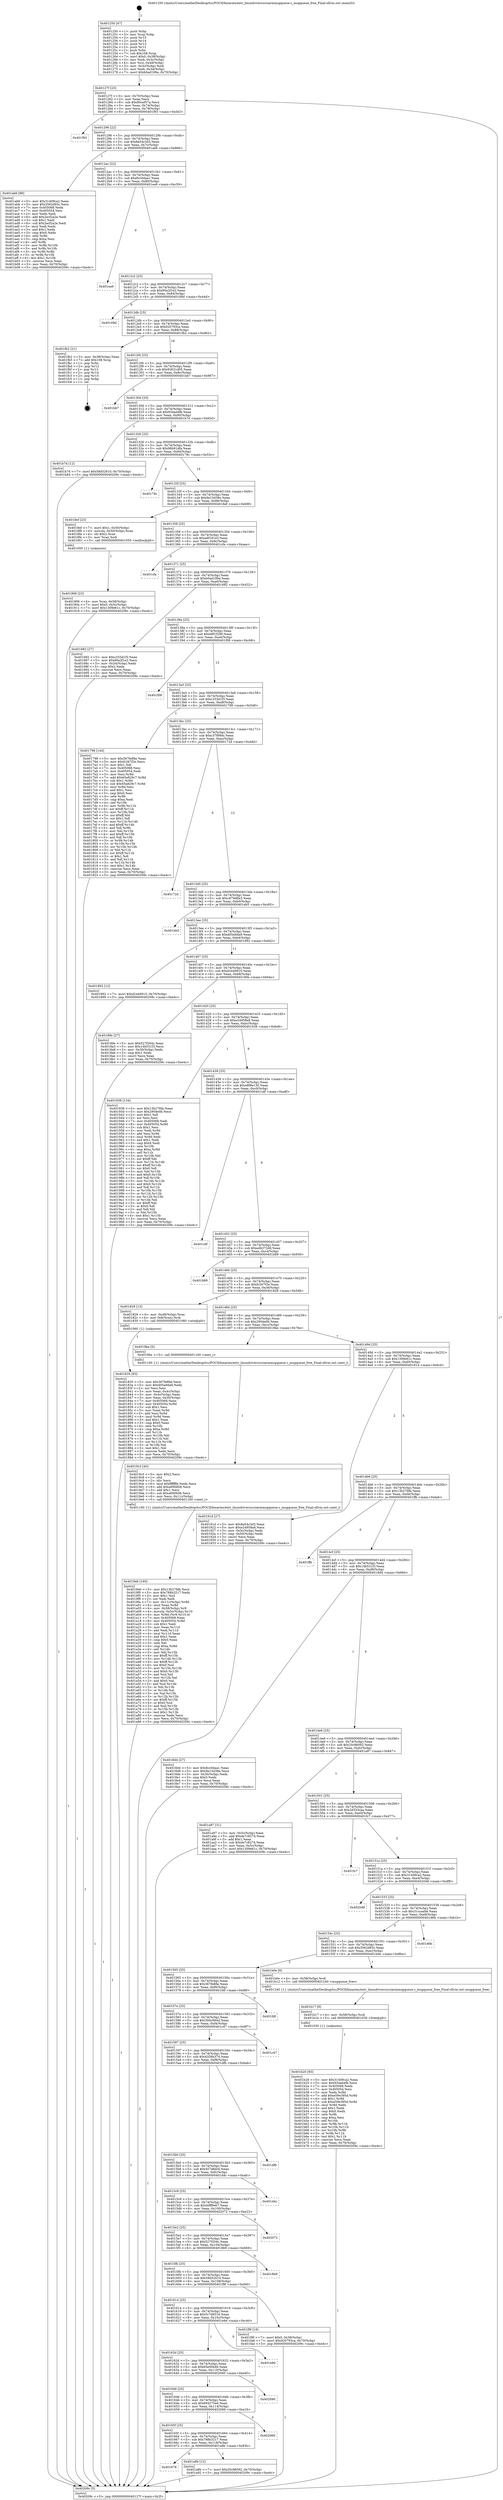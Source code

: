 digraph "0x401250" {
  label = "0x401250 (/mnt/c/Users/mathe/Desktop/tcc/POCII/binaries/extr_linuxdriversscsiarmmsgqueue.c_msgqueue_free_Final-ollvm.out::main(0))"
  labelloc = "t"
  node[shape=record]

  Entry [label="",width=0.3,height=0.3,shape=circle,fillcolor=black,style=filled]
  "0x40127f" [label="{
     0x40127f [23]\l
     | [instrs]\l
     &nbsp;&nbsp;0x40127f \<+3\>: mov -0x70(%rbp),%eax\l
     &nbsp;&nbsp;0x401282 \<+2\>: mov %eax,%ecx\l
     &nbsp;&nbsp;0x401284 \<+6\>: sub $0x80cef57a,%ecx\l
     &nbsp;&nbsp;0x40128a \<+3\>: mov %eax,-0x74(%rbp)\l
     &nbsp;&nbsp;0x40128d \<+3\>: mov %ecx,-0x78(%rbp)\l
     &nbsp;&nbsp;0x401290 \<+6\>: je 0000000000401f93 \<main+0xd43\>\l
  }"]
  "0x401f93" [label="{
     0x401f93\l
  }", style=dashed]
  "0x401296" [label="{
     0x401296 [22]\l
     | [instrs]\l
     &nbsp;&nbsp;0x401296 \<+5\>: jmp 000000000040129b \<main+0x4b\>\l
     &nbsp;&nbsp;0x40129b \<+3\>: mov -0x74(%rbp),%eax\l
     &nbsp;&nbsp;0x40129e \<+5\>: sub $0x8a54c3d3,%eax\l
     &nbsp;&nbsp;0x4012a3 \<+3\>: mov %eax,-0x7c(%rbp)\l
     &nbsp;&nbsp;0x4012a6 \<+6\>: je 0000000000401ab6 \<main+0x866\>\l
  }"]
  Exit [label="",width=0.3,height=0.3,shape=circle,fillcolor=black,style=filled,peripheries=2]
  "0x401ab6" [label="{
     0x401ab6 [88]\l
     | [instrs]\l
     &nbsp;&nbsp;0x401ab6 \<+5\>: mov $0x31409ca2,%eax\l
     &nbsp;&nbsp;0x401abb \<+5\>: mov $0x3562d93c,%ecx\l
     &nbsp;&nbsp;0x401ac0 \<+7\>: mov 0x405068,%edx\l
     &nbsp;&nbsp;0x401ac7 \<+7\>: mov 0x405054,%esi\l
     &nbsp;&nbsp;0x401ace \<+2\>: mov %edx,%edi\l
     &nbsp;&nbsp;0x401ad0 \<+6\>: add $0x2ecf2a2e,%edi\l
     &nbsp;&nbsp;0x401ad6 \<+3\>: sub $0x1,%edi\l
     &nbsp;&nbsp;0x401ad9 \<+6\>: sub $0x2ecf2a2e,%edi\l
     &nbsp;&nbsp;0x401adf \<+3\>: imul %edi,%edx\l
     &nbsp;&nbsp;0x401ae2 \<+3\>: and $0x1,%edx\l
     &nbsp;&nbsp;0x401ae5 \<+3\>: cmp $0x0,%edx\l
     &nbsp;&nbsp;0x401ae8 \<+4\>: sete %r8b\l
     &nbsp;&nbsp;0x401aec \<+3\>: cmp $0xa,%esi\l
     &nbsp;&nbsp;0x401aef \<+4\>: setl %r9b\l
     &nbsp;&nbsp;0x401af3 \<+3\>: mov %r8b,%r10b\l
     &nbsp;&nbsp;0x401af6 \<+3\>: and %r9b,%r10b\l
     &nbsp;&nbsp;0x401af9 \<+3\>: xor %r9b,%r8b\l
     &nbsp;&nbsp;0x401afc \<+3\>: or %r8b,%r10b\l
     &nbsp;&nbsp;0x401aff \<+4\>: test $0x1,%r10b\l
     &nbsp;&nbsp;0x401b03 \<+3\>: cmovne %ecx,%eax\l
     &nbsp;&nbsp;0x401b06 \<+3\>: mov %eax,-0x70(%rbp)\l
     &nbsp;&nbsp;0x401b09 \<+5\>: jmp 000000000040209c \<main+0xe4c\>\l
  }"]
  "0x4012ac" [label="{
     0x4012ac [22]\l
     | [instrs]\l
     &nbsp;&nbsp;0x4012ac \<+5\>: jmp 00000000004012b1 \<main+0x61\>\l
     &nbsp;&nbsp;0x4012b1 \<+3\>: mov -0x74(%rbp),%eax\l
     &nbsp;&nbsp;0x4012b4 \<+5\>: sub $0x8cc0daa1,%eax\l
     &nbsp;&nbsp;0x4012b9 \<+3\>: mov %eax,-0x80(%rbp)\l
     &nbsp;&nbsp;0x4012bc \<+6\>: je 0000000000401ea9 \<main+0xc59\>\l
  }"]
  "0x401b20" [label="{
     0x401b20 [93]\l
     | [instrs]\l
     &nbsp;&nbsp;0x401b20 \<+5\>: mov $0x31409ca2,%eax\l
     &nbsp;&nbsp;0x401b25 \<+5\>: mov $0x934ad4fb,%ecx\l
     &nbsp;&nbsp;0x401b2a \<+7\>: mov 0x405068,%edx\l
     &nbsp;&nbsp;0x401b31 \<+7\>: mov 0x405054,%esi\l
     &nbsp;&nbsp;0x401b38 \<+3\>: mov %edx,%r8d\l
     &nbsp;&nbsp;0x401b3b \<+7\>: add $0xe59e395d,%r8d\l
     &nbsp;&nbsp;0x401b42 \<+4\>: sub $0x1,%r8d\l
     &nbsp;&nbsp;0x401b46 \<+7\>: sub $0xe59e395d,%r8d\l
     &nbsp;&nbsp;0x401b4d \<+4\>: imul %r8d,%edx\l
     &nbsp;&nbsp;0x401b51 \<+3\>: and $0x1,%edx\l
     &nbsp;&nbsp;0x401b54 \<+3\>: cmp $0x0,%edx\l
     &nbsp;&nbsp;0x401b57 \<+4\>: sete %r9b\l
     &nbsp;&nbsp;0x401b5b \<+3\>: cmp $0xa,%esi\l
     &nbsp;&nbsp;0x401b5e \<+4\>: setl %r10b\l
     &nbsp;&nbsp;0x401b62 \<+3\>: mov %r9b,%r11b\l
     &nbsp;&nbsp;0x401b65 \<+3\>: and %r10b,%r11b\l
     &nbsp;&nbsp;0x401b68 \<+3\>: xor %r10b,%r9b\l
     &nbsp;&nbsp;0x401b6b \<+3\>: or %r9b,%r11b\l
     &nbsp;&nbsp;0x401b6e \<+4\>: test $0x1,%r11b\l
     &nbsp;&nbsp;0x401b72 \<+3\>: cmovne %ecx,%eax\l
     &nbsp;&nbsp;0x401b75 \<+3\>: mov %eax,-0x70(%rbp)\l
     &nbsp;&nbsp;0x401b78 \<+5\>: jmp 000000000040209c \<main+0xe4c\>\l
  }"]
  "0x401ea9" [label="{
     0x401ea9\l
  }", style=dashed]
  "0x4012c2" [label="{
     0x4012c2 [25]\l
     | [instrs]\l
     &nbsp;&nbsp;0x4012c2 \<+5\>: jmp 00000000004012c7 \<main+0x77\>\l
     &nbsp;&nbsp;0x4012c7 \<+3\>: mov -0x74(%rbp),%eax\l
     &nbsp;&nbsp;0x4012ca \<+5\>: sub $0x90a2f1e2,%eax\l
     &nbsp;&nbsp;0x4012cf \<+6\>: mov %eax,-0x84(%rbp)\l
     &nbsp;&nbsp;0x4012d5 \<+6\>: je 000000000040169d \<main+0x44d\>\l
  }"]
  "0x401b17" [label="{
     0x401b17 [9]\l
     | [instrs]\l
     &nbsp;&nbsp;0x401b17 \<+4\>: mov -0x58(%rbp),%rdi\l
     &nbsp;&nbsp;0x401b1b \<+5\>: call 0000000000401030 \<free@plt\>\l
     | [calls]\l
     &nbsp;&nbsp;0x401030 \{1\} (unknown)\l
  }"]
  "0x40169d" [label="{
     0x40169d\l
  }", style=dashed]
  "0x4012db" [label="{
     0x4012db [25]\l
     | [instrs]\l
     &nbsp;&nbsp;0x4012db \<+5\>: jmp 00000000004012e0 \<main+0x90\>\l
     &nbsp;&nbsp;0x4012e0 \<+3\>: mov -0x74(%rbp),%eax\l
     &nbsp;&nbsp;0x4012e3 \<+5\>: sub $0x920793ca,%eax\l
     &nbsp;&nbsp;0x4012e8 \<+6\>: mov %eax,-0x88(%rbp)\l
     &nbsp;&nbsp;0x4012ee \<+6\>: je 0000000000401fb2 \<main+0xd62\>\l
  }"]
  "0x401678" [label="{
     0x401678\l
  }", style=dashed]
  "0x401fb2" [label="{
     0x401fb2 [21]\l
     | [instrs]\l
     &nbsp;&nbsp;0x401fb2 \<+3\>: mov -0x38(%rbp),%eax\l
     &nbsp;&nbsp;0x401fb5 \<+7\>: add $0x108,%rsp\l
     &nbsp;&nbsp;0x401fbc \<+1\>: pop %rbx\l
     &nbsp;&nbsp;0x401fbd \<+2\>: pop %r12\l
     &nbsp;&nbsp;0x401fbf \<+2\>: pop %r13\l
     &nbsp;&nbsp;0x401fc1 \<+2\>: pop %r14\l
     &nbsp;&nbsp;0x401fc3 \<+2\>: pop %r15\l
     &nbsp;&nbsp;0x401fc5 \<+1\>: pop %rbp\l
     &nbsp;&nbsp;0x401fc6 \<+1\>: ret\l
  }"]
  "0x4012f4" [label="{
     0x4012f4 [25]\l
     | [instrs]\l
     &nbsp;&nbsp;0x4012f4 \<+5\>: jmp 00000000004012f9 \<main+0xa9\>\l
     &nbsp;&nbsp;0x4012f9 \<+3\>: mov -0x74(%rbp),%eax\l
     &nbsp;&nbsp;0x4012fc \<+5\>: sub $0x92631d05,%eax\l
     &nbsp;&nbsp;0x401301 \<+6\>: mov %eax,-0x8c(%rbp)\l
     &nbsp;&nbsp;0x401307 \<+6\>: je 0000000000401bb7 \<main+0x967\>\l
  }"]
  "0x401a8b" [label="{
     0x401a8b [12]\l
     | [instrs]\l
     &nbsp;&nbsp;0x401a8b \<+7\>: movl $0x20c86092,-0x70(%rbp)\l
     &nbsp;&nbsp;0x401a92 \<+5\>: jmp 000000000040209c \<main+0xe4c\>\l
  }"]
  "0x401bb7" [label="{
     0x401bb7\l
  }", style=dashed]
  "0x40130d" [label="{
     0x40130d [25]\l
     | [instrs]\l
     &nbsp;&nbsp;0x40130d \<+5\>: jmp 0000000000401312 \<main+0xc2\>\l
     &nbsp;&nbsp;0x401312 \<+3\>: mov -0x74(%rbp),%eax\l
     &nbsp;&nbsp;0x401315 \<+5\>: sub $0x934ad4fb,%eax\l
     &nbsp;&nbsp;0x40131a \<+6\>: mov %eax,-0x90(%rbp)\l
     &nbsp;&nbsp;0x401320 \<+6\>: je 0000000000401b7d \<main+0x92d\>\l
  }"]
  "0x40165f" [label="{
     0x40165f [25]\l
     | [instrs]\l
     &nbsp;&nbsp;0x40165f \<+5\>: jmp 0000000000401664 \<main+0x414\>\l
     &nbsp;&nbsp;0x401664 \<+3\>: mov -0x74(%rbp),%eax\l
     &nbsp;&nbsp;0x401667 \<+5\>: sub $0x788b3217,%eax\l
     &nbsp;&nbsp;0x40166c \<+6\>: mov %eax,-0x118(%rbp)\l
     &nbsp;&nbsp;0x401672 \<+6\>: je 0000000000401a8b \<main+0x83b\>\l
  }"]
  "0x401b7d" [label="{
     0x401b7d [12]\l
     | [instrs]\l
     &nbsp;&nbsp;0x401b7d \<+7\>: movl $0x58d52610,-0x70(%rbp)\l
     &nbsp;&nbsp;0x401b84 \<+5\>: jmp 000000000040209c \<main+0xe4c\>\l
  }"]
  "0x401326" [label="{
     0x401326 [25]\l
     | [instrs]\l
     &nbsp;&nbsp;0x401326 \<+5\>: jmp 000000000040132b \<main+0xdb\>\l
     &nbsp;&nbsp;0x40132b \<+3\>: mov -0x74(%rbp),%eax\l
     &nbsp;&nbsp;0x40132e \<+5\>: sub $0x96b91dfa,%eax\l
     &nbsp;&nbsp;0x401333 \<+6\>: mov %eax,-0x94(%rbp)\l
     &nbsp;&nbsp;0x401339 \<+6\>: je 000000000040178c \<main+0x53c\>\l
  }"]
  "0x402066" [label="{
     0x402066\l
  }", style=dashed]
  "0x40178c" [label="{
     0x40178c\l
  }", style=dashed]
  "0x40133f" [label="{
     0x40133f [25]\l
     | [instrs]\l
     &nbsp;&nbsp;0x40133f \<+5\>: jmp 0000000000401344 \<main+0xf4\>\l
     &nbsp;&nbsp;0x401344 \<+3\>: mov -0x74(%rbp),%eax\l
     &nbsp;&nbsp;0x401347 \<+5\>: sub $0x9e15d38e,%eax\l
     &nbsp;&nbsp;0x40134c \<+6\>: mov %eax,-0x98(%rbp)\l
     &nbsp;&nbsp;0x401352 \<+6\>: je 00000000004018ef \<main+0x69f\>\l
  }"]
  "0x401646" [label="{
     0x401646 [25]\l
     | [instrs]\l
     &nbsp;&nbsp;0x401646 \<+5\>: jmp 000000000040164b \<main+0x3fb\>\l
     &nbsp;&nbsp;0x40164b \<+3\>: mov -0x74(%rbp),%eax\l
     &nbsp;&nbsp;0x40164e \<+5\>: sub $0x694275ed,%eax\l
     &nbsp;&nbsp;0x401653 \<+6\>: mov %eax,-0x114(%rbp)\l
     &nbsp;&nbsp;0x401659 \<+6\>: je 0000000000402066 \<main+0xe16\>\l
  }"]
  "0x4018ef" [label="{
     0x4018ef [23]\l
     | [instrs]\l
     &nbsp;&nbsp;0x4018ef \<+7\>: movl $0x1,-0x50(%rbp)\l
     &nbsp;&nbsp;0x4018f6 \<+4\>: movslq -0x50(%rbp),%rax\l
     &nbsp;&nbsp;0x4018fa \<+4\>: shl $0x2,%rax\l
     &nbsp;&nbsp;0x4018fe \<+3\>: mov %rax,%rdi\l
     &nbsp;&nbsp;0x401901 \<+5\>: call 0000000000401050 \<malloc@plt\>\l
     | [calls]\l
     &nbsp;&nbsp;0x401050 \{1\} (unknown)\l
  }"]
  "0x401358" [label="{
     0x401358 [25]\l
     | [instrs]\l
     &nbsp;&nbsp;0x401358 \<+5\>: jmp 000000000040135d \<main+0x10d\>\l
     &nbsp;&nbsp;0x40135d \<+3\>: mov -0x74(%rbp),%eax\l
     &nbsp;&nbsp;0x401360 \<+5\>: sub $0xa6f181e3,%eax\l
     &nbsp;&nbsp;0x401365 \<+6\>: mov %eax,-0x9c(%rbp)\l
     &nbsp;&nbsp;0x40136b \<+6\>: je 0000000000401cfa \<main+0xaaa\>\l
  }"]
  "0x402090" [label="{
     0x402090\l
  }", style=dashed]
  "0x401cfa" [label="{
     0x401cfa\l
  }", style=dashed]
  "0x401371" [label="{
     0x401371 [25]\l
     | [instrs]\l
     &nbsp;&nbsp;0x401371 \<+5\>: jmp 0000000000401376 \<main+0x126\>\l
     &nbsp;&nbsp;0x401376 \<+3\>: mov -0x74(%rbp),%eax\l
     &nbsp;&nbsp;0x401379 \<+5\>: sub $0xb0ad199a,%eax\l
     &nbsp;&nbsp;0x40137e \<+6\>: mov %eax,-0xa0(%rbp)\l
     &nbsp;&nbsp;0x401384 \<+6\>: je 0000000000401682 \<main+0x432\>\l
  }"]
  "0x40162d" [label="{
     0x40162d [25]\l
     | [instrs]\l
     &nbsp;&nbsp;0x40162d \<+5\>: jmp 0000000000401632 \<main+0x3e2\>\l
     &nbsp;&nbsp;0x401632 \<+3\>: mov -0x74(%rbp),%eax\l
     &nbsp;&nbsp;0x401635 \<+5\>: sub $0x65e00b4b,%eax\l
     &nbsp;&nbsp;0x40163a \<+6\>: mov %eax,-0x110(%rbp)\l
     &nbsp;&nbsp;0x401640 \<+6\>: je 0000000000402090 \<main+0xe40\>\l
  }"]
  "0x401682" [label="{
     0x401682 [27]\l
     | [instrs]\l
     &nbsp;&nbsp;0x401682 \<+5\>: mov $0xc333d1f3,%eax\l
     &nbsp;&nbsp;0x401687 \<+5\>: mov $0x90a2f1e2,%ecx\l
     &nbsp;&nbsp;0x40168c \<+3\>: mov -0x34(%rbp),%edx\l
     &nbsp;&nbsp;0x40168f \<+3\>: cmp $0x2,%edx\l
     &nbsp;&nbsp;0x401692 \<+3\>: cmovne %ecx,%eax\l
     &nbsp;&nbsp;0x401695 \<+3\>: mov %eax,-0x70(%rbp)\l
     &nbsp;&nbsp;0x401698 \<+5\>: jmp 000000000040209c \<main+0xe4c\>\l
  }"]
  "0x40138a" [label="{
     0x40138a [25]\l
     | [instrs]\l
     &nbsp;&nbsp;0x40138a \<+5\>: jmp 000000000040138f \<main+0x13f\>\l
     &nbsp;&nbsp;0x40138f \<+3\>: mov -0x74(%rbp),%eax\l
     &nbsp;&nbsp;0x401392 \<+5\>: sub $0xb8f1f299,%eax\l
     &nbsp;&nbsp;0x401397 \<+6\>: mov %eax,-0xa4(%rbp)\l
     &nbsp;&nbsp;0x40139d \<+6\>: je 0000000000401f08 \<main+0xcb8\>\l
  }"]
  "0x40209c" [label="{
     0x40209c [5]\l
     | [instrs]\l
     &nbsp;&nbsp;0x40209c \<+5\>: jmp 000000000040127f \<main+0x2f\>\l
  }"]
  "0x401250" [label="{
     0x401250 [47]\l
     | [instrs]\l
     &nbsp;&nbsp;0x401250 \<+1\>: push %rbp\l
     &nbsp;&nbsp;0x401251 \<+3\>: mov %rsp,%rbp\l
     &nbsp;&nbsp;0x401254 \<+2\>: push %r15\l
     &nbsp;&nbsp;0x401256 \<+2\>: push %r14\l
     &nbsp;&nbsp;0x401258 \<+2\>: push %r13\l
     &nbsp;&nbsp;0x40125a \<+2\>: push %r12\l
     &nbsp;&nbsp;0x40125c \<+1\>: push %rbx\l
     &nbsp;&nbsp;0x40125d \<+7\>: sub $0x108,%rsp\l
     &nbsp;&nbsp;0x401264 \<+7\>: movl $0x0,-0x38(%rbp)\l
     &nbsp;&nbsp;0x40126b \<+3\>: mov %edi,-0x3c(%rbp)\l
     &nbsp;&nbsp;0x40126e \<+4\>: mov %rsi,-0x48(%rbp)\l
     &nbsp;&nbsp;0x401272 \<+3\>: mov -0x3c(%rbp),%edi\l
     &nbsp;&nbsp;0x401275 \<+3\>: mov %edi,-0x34(%rbp)\l
     &nbsp;&nbsp;0x401278 \<+7\>: movl $0xb0ad199a,-0x70(%rbp)\l
  }"]
  "0x401e9d" [label="{
     0x401e9d\l
  }", style=dashed]
  "0x401f08" [label="{
     0x401f08\l
  }", style=dashed]
  "0x4013a3" [label="{
     0x4013a3 [25]\l
     | [instrs]\l
     &nbsp;&nbsp;0x4013a3 \<+5\>: jmp 00000000004013a8 \<main+0x158\>\l
     &nbsp;&nbsp;0x4013a8 \<+3\>: mov -0x74(%rbp),%eax\l
     &nbsp;&nbsp;0x4013ab \<+5\>: sub $0xc333d1f3,%eax\l
     &nbsp;&nbsp;0x4013b0 \<+6\>: mov %eax,-0xa8(%rbp)\l
     &nbsp;&nbsp;0x4013b6 \<+6\>: je 0000000000401798 \<main+0x548\>\l
  }"]
  "0x401614" [label="{
     0x401614 [25]\l
     | [instrs]\l
     &nbsp;&nbsp;0x401614 \<+5\>: jmp 0000000000401619 \<main+0x3c9\>\l
     &nbsp;&nbsp;0x401619 \<+3\>: mov -0x74(%rbp),%eax\l
     &nbsp;&nbsp;0x40161c \<+5\>: sub $0x5c7d6516,%eax\l
     &nbsp;&nbsp;0x401621 \<+6\>: mov %eax,-0x10c(%rbp)\l
     &nbsp;&nbsp;0x401627 \<+6\>: je 0000000000401e9d \<main+0xc4d\>\l
  }"]
  "0x401798" [label="{
     0x401798 [144]\l
     | [instrs]\l
     &nbsp;&nbsp;0x401798 \<+5\>: mov $0x367fe88e,%eax\l
     &nbsp;&nbsp;0x40179d \<+5\>: mov $0xfc267f2e,%ecx\l
     &nbsp;&nbsp;0x4017a2 \<+2\>: mov $0x1,%dl\l
     &nbsp;&nbsp;0x4017a4 \<+7\>: mov 0x405068,%esi\l
     &nbsp;&nbsp;0x4017ab \<+7\>: mov 0x405054,%edi\l
     &nbsp;&nbsp;0x4017b2 \<+3\>: mov %esi,%r8d\l
     &nbsp;&nbsp;0x4017b5 \<+7\>: add $0x65a829c7,%r8d\l
     &nbsp;&nbsp;0x4017bc \<+4\>: sub $0x1,%r8d\l
     &nbsp;&nbsp;0x4017c0 \<+7\>: sub $0x65a829c7,%r8d\l
     &nbsp;&nbsp;0x4017c7 \<+4\>: imul %r8d,%esi\l
     &nbsp;&nbsp;0x4017cb \<+3\>: and $0x1,%esi\l
     &nbsp;&nbsp;0x4017ce \<+3\>: cmp $0x0,%esi\l
     &nbsp;&nbsp;0x4017d1 \<+4\>: sete %r9b\l
     &nbsp;&nbsp;0x4017d5 \<+3\>: cmp $0xa,%edi\l
     &nbsp;&nbsp;0x4017d8 \<+4\>: setl %r10b\l
     &nbsp;&nbsp;0x4017dc \<+3\>: mov %r9b,%r11b\l
     &nbsp;&nbsp;0x4017df \<+4\>: xor $0xff,%r11b\l
     &nbsp;&nbsp;0x4017e3 \<+3\>: mov %r10b,%bl\l
     &nbsp;&nbsp;0x4017e6 \<+3\>: xor $0xff,%bl\l
     &nbsp;&nbsp;0x4017e9 \<+3\>: xor $0x1,%dl\l
     &nbsp;&nbsp;0x4017ec \<+3\>: mov %r11b,%r14b\l
     &nbsp;&nbsp;0x4017ef \<+4\>: and $0xff,%r14b\l
     &nbsp;&nbsp;0x4017f3 \<+3\>: and %dl,%r9b\l
     &nbsp;&nbsp;0x4017f6 \<+3\>: mov %bl,%r15b\l
     &nbsp;&nbsp;0x4017f9 \<+4\>: and $0xff,%r15b\l
     &nbsp;&nbsp;0x4017fd \<+3\>: and %dl,%r10b\l
     &nbsp;&nbsp;0x401800 \<+3\>: or %r9b,%r14b\l
     &nbsp;&nbsp;0x401803 \<+3\>: or %r10b,%r15b\l
     &nbsp;&nbsp;0x401806 \<+3\>: xor %r15b,%r14b\l
     &nbsp;&nbsp;0x401809 \<+3\>: or %bl,%r11b\l
     &nbsp;&nbsp;0x40180c \<+4\>: xor $0xff,%r11b\l
     &nbsp;&nbsp;0x401810 \<+3\>: or $0x1,%dl\l
     &nbsp;&nbsp;0x401813 \<+3\>: and %dl,%r11b\l
     &nbsp;&nbsp;0x401816 \<+3\>: or %r11b,%r14b\l
     &nbsp;&nbsp;0x401819 \<+4\>: test $0x1,%r14b\l
     &nbsp;&nbsp;0x40181d \<+3\>: cmovne %ecx,%eax\l
     &nbsp;&nbsp;0x401820 \<+3\>: mov %eax,-0x70(%rbp)\l
     &nbsp;&nbsp;0x401823 \<+5\>: jmp 000000000040209c \<main+0xe4c\>\l
  }"]
  "0x4013bc" [label="{
     0x4013bc [25]\l
     | [instrs]\l
     &nbsp;&nbsp;0x4013bc \<+5\>: jmp 00000000004013c1 \<main+0x171\>\l
     &nbsp;&nbsp;0x4013c1 \<+3\>: mov -0x74(%rbp),%eax\l
     &nbsp;&nbsp;0x4013c4 \<+5\>: sub $0xc37f99dc,%eax\l
     &nbsp;&nbsp;0x4013c9 \<+6\>: mov %eax,-0xac(%rbp)\l
     &nbsp;&nbsp;0x4013cf \<+6\>: je 000000000040172d \<main+0x4dd\>\l
  }"]
  "0x401f9f" [label="{
     0x401f9f [19]\l
     | [instrs]\l
     &nbsp;&nbsp;0x401f9f \<+7\>: movl $0x0,-0x38(%rbp)\l
     &nbsp;&nbsp;0x401fa6 \<+7\>: movl $0x920793ca,-0x70(%rbp)\l
     &nbsp;&nbsp;0x401fad \<+5\>: jmp 000000000040209c \<main+0xe4c\>\l
  }"]
  "0x40172d" [label="{
     0x40172d\l
  }", style=dashed]
  "0x4013d5" [label="{
     0x4013d5 [25]\l
     | [instrs]\l
     &nbsp;&nbsp;0x4013d5 \<+5\>: jmp 00000000004013da \<main+0x18a\>\l
     &nbsp;&nbsp;0x4013da \<+3\>: mov -0x74(%rbp),%eax\l
     &nbsp;&nbsp;0x4013dd \<+5\>: sub $0xc679d6b3,%eax\l
     &nbsp;&nbsp;0x4013e2 \<+6\>: mov %eax,-0xb0(%rbp)\l
     &nbsp;&nbsp;0x4013e8 \<+6\>: je 0000000000401eb5 \<main+0xc65\>\l
  }"]
  "0x4015fb" [label="{
     0x4015fb [25]\l
     | [instrs]\l
     &nbsp;&nbsp;0x4015fb \<+5\>: jmp 0000000000401600 \<main+0x3b0\>\l
     &nbsp;&nbsp;0x401600 \<+3\>: mov -0x74(%rbp),%eax\l
     &nbsp;&nbsp;0x401603 \<+5\>: sub $0x58d52610,%eax\l
     &nbsp;&nbsp;0x401608 \<+6\>: mov %eax,-0x108(%rbp)\l
     &nbsp;&nbsp;0x40160e \<+6\>: je 0000000000401f9f \<main+0xd4f\>\l
  }"]
  "0x401eb5" [label="{
     0x401eb5\l
  }", style=dashed]
  "0x4013ee" [label="{
     0x4013ee [25]\l
     | [instrs]\l
     &nbsp;&nbsp;0x4013ee \<+5\>: jmp 00000000004013f3 \<main+0x1a3\>\l
     &nbsp;&nbsp;0x4013f3 \<+3\>: mov -0x74(%rbp),%eax\l
     &nbsp;&nbsp;0x4013f6 \<+5\>: sub $0xd05a9da9,%eax\l
     &nbsp;&nbsp;0x4013fb \<+6\>: mov %eax,-0xb4(%rbp)\l
     &nbsp;&nbsp;0x401401 \<+6\>: je 0000000000401892 \<main+0x642\>\l
  }"]
  "0x4018b9" [label="{
     0x4018b9\l
  }", style=dashed]
  "0x401892" [label="{
     0x401892 [12]\l
     | [instrs]\l
     &nbsp;&nbsp;0x401892 \<+7\>: movl $0xd2449910,-0x70(%rbp)\l
     &nbsp;&nbsp;0x401899 \<+5\>: jmp 000000000040209c \<main+0xe4c\>\l
  }"]
  "0x401407" [label="{
     0x401407 [25]\l
     | [instrs]\l
     &nbsp;&nbsp;0x401407 \<+5\>: jmp 000000000040140c \<main+0x1bc\>\l
     &nbsp;&nbsp;0x40140c \<+3\>: mov -0x74(%rbp),%eax\l
     &nbsp;&nbsp;0x40140f \<+5\>: sub $0xd2449910,%eax\l
     &nbsp;&nbsp;0x401414 \<+6\>: mov %eax,-0xb8(%rbp)\l
     &nbsp;&nbsp;0x40141a \<+6\>: je 000000000040189e \<main+0x64e\>\l
  }"]
  "0x4015e2" [label="{
     0x4015e2 [25]\l
     | [instrs]\l
     &nbsp;&nbsp;0x4015e2 \<+5\>: jmp 00000000004015e7 \<main+0x397\>\l
     &nbsp;&nbsp;0x4015e7 \<+3\>: mov -0x74(%rbp),%eax\l
     &nbsp;&nbsp;0x4015ea \<+5\>: sub $0x527f204c,%eax\l
     &nbsp;&nbsp;0x4015ef \<+6\>: mov %eax,-0x104(%rbp)\l
     &nbsp;&nbsp;0x4015f5 \<+6\>: je 00000000004018b9 \<main+0x669\>\l
  }"]
  "0x40189e" [label="{
     0x40189e [27]\l
     | [instrs]\l
     &nbsp;&nbsp;0x40189e \<+5\>: mov $0x527f204c,%eax\l
     &nbsp;&nbsp;0x4018a3 \<+5\>: mov $0x14b531f3,%ecx\l
     &nbsp;&nbsp;0x4018a8 \<+3\>: mov -0x30(%rbp),%edx\l
     &nbsp;&nbsp;0x4018ab \<+3\>: cmp $0x1,%edx\l
     &nbsp;&nbsp;0x4018ae \<+3\>: cmovl %ecx,%eax\l
     &nbsp;&nbsp;0x4018b1 \<+3\>: mov %eax,-0x70(%rbp)\l
     &nbsp;&nbsp;0x4018b4 \<+5\>: jmp 000000000040209c \<main+0xe4c\>\l
  }"]
  "0x401420" [label="{
     0x401420 [25]\l
     | [instrs]\l
     &nbsp;&nbsp;0x401420 \<+5\>: jmp 0000000000401425 \<main+0x1d5\>\l
     &nbsp;&nbsp;0x401425 \<+3\>: mov -0x74(%rbp),%eax\l
     &nbsp;&nbsp;0x401428 \<+5\>: sub $0xe24958a8,%eax\l
     &nbsp;&nbsp;0x40142d \<+6\>: mov %eax,-0xbc(%rbp)\l
     &nbsp;&nbsp;0x401433 \<+6\>: je 0000000000401938 \<main+0x6e8\>\l
  }"]
  "0x402072" [label="{
     0x402072\l
  }", style=dashed]
  "0x401938" [label="{
     0x401938 [134]\l
     | [instrs]\l
     &nbsp;&nbsp;0x401938 \<+5\>: mov $0x13b27fdb,%eax\l
     &nbsp;&nbsp;0x40193d \<+5\>: mov $0x2904e0b,%ecx\l
     &nbsp;&nbsp;0x401942 \<+2\>: mov $0x1,%dl\l
     &nbsp;&nbsp;0x401944 \<+2\>: xor %esi,%esi\l
     &nbsp;&nbsp;0x401946 \<+7\>: mov 0x405068,%edi\l
     &nbsp;&nbsp;0x40194d \<+8\>: mov 0x405054,%r8d\l
     &nbsp;&nbsp;0x401955 \<+3\>: sub $0x1,%esi\l
     &nbsp;&nbsp;0x401958 \<+3\>: mov %edi,%r9d\l
     &nbsp;&nbsp;0x40195b \<+3\>: add %esi,%r9d\l
     &nbsp;&nbsp;0x40195e \<+4\>: imul %r9d,%edi\l
     &nbsp;&nbsp;0x401962 \<+3\>: and $0x1,%edi\l
     &nbsp;&nbsp;0x401965 \<+3\>: cmp $0x0,%edi\l
     &nbsp;&nbsp;0x401968 \<+4\>: sete %r10b\l
     &nbsp;&nbsp;0x40196c \<+4\>: cmp $0xa,%r8d\l
     &nbsp;&nbsp;0x401970 \<+4\>: setl %r11b\l
     &nbsp;&nbsp;0x401974 \<+3\>: mov %r10b,%bl\l
     &nbsp;&nbsp;0x401977 \<+3\>: xor $0xff,%bl\l
     &nbsp;&nbsp;0x40197a \<+3\>: mov %r11b,%r14b\l
     &nbsp;&nbsp;0x40197d \<+4\>: xor $0xff,%r14b\l
     &nbsp;&nbsp;0x401981 \<+3\>: xor $0x0,%dl\l
     &nbsp;&nbsp;0x401984 \<+3\>: mov %bl,%r15b\l
     &nbsp;&nbsp;0x401987 \<+4\>: and $0x0,%r15b\l
     &nbsp;&nbsp;0x40198b \<+3\>: and %dl,%r10b\l
     &nbsp;&nbsp;0x40198e \<+3\>: mov %r14b,%r12b\l
     &nbsp;&nbsp;0x401991 \<+4\>: and $0x0,%r12b\l
     &nbsp;&nbsp;0x401995 \<+3\>: and %dl,%r11b\l
     &nbsp;&nbsp;0x401998 \<+3\>: or %r10b,%r15b\l
     &nbsp;&nbsp;0x40199b \<+3\>: or %r11b,%r12b\l
     &nbsp;&nbsp;0x40199e \<+3\>: xor %r12b,%r15b\l
     &nbsp;&nbsp;0x4019a1 \<+3\>: or %r14b,%bl\l
     &nbsp;&nbsp;0x4019a4 \<+3\>: xor $0xff,%bl\l
     &nbsp;&nbsp;0x4019a7 \<+3\>: or $0x0,%dl\l
     &nbsp;&nbsp;0x4019aa \<+2\>: and %dl,%bl\l
     &nbsp;&nbsp;0x4019ac \<+3\>: or %bl,%r15b\l
     &nbsp;&nbsp;0x4019af \<+4\>: test $0x1,%r15b\l
     &nbsp;&nbsp;0x4019b3 \<+3\>: cmovne %ecx,%eax\l
     &nbsp;&nbsp;0x4019b6 \<+3\>: mov %eax,-0x70(%rbp)\l
     &nbsp;&nbsp;0x4019b9 \<+5\>: jmp 000000000040209c \<main+0xe4c\>\l
  }"]
  "0x401439" [label="{
     0x401439 [25]\l
     | [instrs]\l
     &nbsp;&nbsp;0x401439 \<+5\>: jmp 000000000040143e \<main+0x1ee\>\l
     &nbsp;&nbsp;0x40143e \<+3\>: mov -0x74(%rbp),%eax\l
     &nbsp;&nbsp;0x401441 \<+5\>: sub $0xe8f9e130,%eax\l
     &nbsp;&nbsp;0x401446 \<+6\>: mov %eax,-0xc0(%rbp)\l
     &nbsp;&nbsp;0x40144c \<+6\>: je 0000000000401cdf \<main+0xa8f\>\l
  }"]
  "0x4015c9" [label="{
     0x4015c9 [25]\l
     | [instrs]\l
     &nbsp;&nbsp;0x4015c9 \<+5\>: jmp 00000000004015ce \<main+0x37e\>\l
     &nbsp;&nbsp;0x4015ce \<+3\>: mov -0x74(%rbp),%eax\l
     &nbsp;&nbsp;0x4015d1 \<+5\>: sub $0x4dff9eb7,%eax\l
     &nbsp;&nbsp;0x4015d6 \<+6\>: mov %eax,-0x100(%rbp)\l
     &nbsp;&nbsp;0x4015dc \<+6\>: je 0000000000402072 \<main+0xe22\>\l
  }"]
  "0x401cdf" [label="{
     0x401cdf\l
  }", style=dashed]
  "0x401452" [label="{
     0x401452 [25]\l
     | [instrs]\l
     &nbsp;&nbsp;0x401452 \<+5\>: jmp 0000000000401457 \<main+0x207\>\l
     &nbsp;&nbsp;0x401457 \<+3\>: mov -0x74(%rbp),%eax\l
     &nbsp;&nbsp;0x40145a \<+5\>: sub $0xedb372d6,%eax\l
     &nbsp;&nbsp;0x40145f \<+6\>: mov %eax,-0xc4(%rbp)\l
     &nbsp;&nbsp;0x401465 \<+6\>: je 0000000000401b89 \<main+0x939\>\l
  }"]
  "0x401d4c" [label="{
     0x401d4c\l
  }", style=dashed]
  "0x401b89" [label="{
     0x401b89\l
  }", style=dashed]
  "0x40146b" [label="{
     0x40146b [25]\l
     | [instrs]\l
     &nbsp;&nbsp;0x40146b \<+5\>: jmp 0000000000401470 \<main+0x220\>\l
     &nbsp;&nbsp;0x401470 \<+3\>: mov -0x74(%rbp),%eax\l
     &nbsp;&nbsp;0x401473 \<+5\>: sub $0xfc267f2e,%eax\l
     &nbsp;&nbsp;0x401478 \<+6\>: mov %eax,-0xc8(%rbp)\l
     &nbsp;&nbsp;0x40147e \<+6\>: je 0000000000401828 \<main+0x5d8\>\l
  }"]
  "0x4015b0" [label="{
     0x4015b0 [25]\l
     | [instrs]\l
     &nbsp;&nbsp;0x4015b0 \<+5\>: jmp 00000000004015b5 \<main+0x365\>\l
     &nbsp;&nbsp;0x4015b5 \<+3\>: mov -0x74(%rbp),%eax\l
     &nbsp;&nbsp;0x4015b8 \<+5\>: sub $0x457d8dc6,%eax\l
     &nbsp;&nbsp;0x4015bd \<+6\>: mov %eax,-0xfc(%rbp)\l
     &nbsp;&nbsp;0x4015c3 \<+6\>: je 0000000000401d4c \<main+0xafc\>\l
  }"]
  "0x401828" [label="{
     0x401828 [13]\l
     | [instrs]\l
     &nbsp;&nbsp;0x401828 \<+4\>: mov -0x48(%rbp),%rax\l
     &nbsp;&nbsp;0x40182c \<+4\>: mov 0x8(%rax),%rdi\l
     &nbsp;&nbsp;0x401830 \<+5\>: call 0000000000401060 \<atoi@plt\>\l
     | [calls]\l
     &nbsp;&nbsp;0x401060 \{1\} (unknown)\l
  }"]
  "0x401484" [label="{
     0x401484 [25]\l
     | [instrs]\l
     &nbsp;&nbsp;0x401484 \<+5\>: jmp 0000000000401489 \<main+0x239\>\l
     &nbsp;&nbsp;0x401489 \<+3\>: mov -0x74(%rbp),%eax\l
     &nbsp;&nbsp;0x40148c \<+5\>: sub $0x2904e0b,%eax\l
     &nbsp;&nbsp;0x401491 \<+6\>: mov %eax,-0xcc(%rbp)\l
     &nbsp;&nbsp;0x401497 \<+6\>: je 00000000004019be \<main+0x76e\>\l
  }"]
  "0x401835" [label="{
     0x401835 [93]\l
     | [instrs]\l
     &nbsp;&nbsp;0x401835 \<+5\>: mov $0x367fe88e,%ecx\l
     &nbsp;&nbsp;0x40183a \<+5\>: mov $0xd05a9da9,%edx\l
     &nbsp;&nbsp;0x40183f \<+2\>: xor %esi,%esi\l
     &nbsp;&nbsp;0x401841 \<+3\>: mov %eax,-0x4c(%rbp)\l
     &nbsp;&nbsp;0x401844 \<+3\>: mov -0x4c(%rbp),%eax\l
     &nbsp;&nbsp;0x401847 \<+3\>: mov %eax,-0x30(%rbp)\l
     &nbsp;&nbsp;0x40184a \<+7\>: mov 0x405068,%eax\l
     &nbsp;&nbsp;0x401851 \<+8\>: mov 0x405054,%r8d\l
     &nbsp;&nbsp;0x401859 \<+3\>: sub $0x1,%esi\l
     &nbsp;&nbsp;0x40185c \<+3\>: mov %eax,%r9d\l
     &nbsp;&nbsp;0x40185f \<+3\>: add %esi,%r9d\l
     &nbsp;&nbsp;0x401862 \<+4\>: imul %r9d,%eax\l
     &nbsp;&nbsp;0x401866 \<+3\>: and $0x1,%eax\l
     &nbsp;&nbsp;0x401869 \<+3\>: cmp $0x0,%eax\l
     &nbsp;&nbsp;0x40186c \<+4\>: sete %r10b\l
     &nbsp;&nbsp;0x401870 \<+4\>: cmp $0xa,%r8d\l
     &nbsp;&nbsp;0x401874 \<+4\>: setl %r11b\l
     &nbsp;&nbsp;0x401878 \<+3\>: mov %r10b,%bl\l
     &nbsp;&nbsp;0x40187b \<+3\>: and %r11b,%bl\l
     &nbsp;&nbsp;0x40187e \<+3\>: xor %r11b,%r10b\l
     &nbsp;&nbsp;0x401881 \<+3\>: or %r10b,%bl\l
     &nbsp;&nbsp;0x401884 \<+3\>: test $0x1,%bl\l
     &nbsp;&nbsp;0x401887 \<+3\>: cmovne %edx,%ecx\l
     &nbsp;&nbsp;0x40188a \<+3\>: mov %ecx,-0x70(%rbp)\l
     &nbsp;&nbsp;0x40188d \<+5\>: jmp 000000000040209c \<main+0xe4c\>\l
  }"]
  "0x401dfb" [label="{
     0x401dfb\l
  }", style=dashed]
  "0x4019be" [label="{
     0x4019be [5]\l
     | [instrs]\l
     &nbsp;&nbsp;0x4019be \<+5\>: call 0000000000401160 \<next_i\>\l
     | [calls]\l
     &nbsp;&nbsp;0x401160 \{1\} (/mnt/c/Users/mathe/Desktop/tcc/POCII/binaries/extr_linuxdriversscsiarmmsgqueue.c_msgqueue_free_Final-ollvm.out::next_i)\l
  }"]
  "0x40149d" [label="{
     0x40149d [25]\l
     | [instrs]\l
     &nbsp;&nbsp;0x40149d \<+5\>: jmp 00000000004014a2 \<main+0x252\>\l
     &nbsp;&nbsp;0x4014a2 \<+3\>: mov -0x74(%rbp),%eax\l
     &nbsp;&nbsp;0x4014a5 \<+5\>: sub $0x1309e61c,%eax\l
     &nbsp;&nbsp;0x4014aa \<+6\>: mov %eax,-0xd0(%rbp)\l
     &nbsp;&nbsp;0x4014b0 \<+6\>: je 000000000040191d \<main+0x6cd\>\l
  }"]
  "0x401597" [label="{
     0x401597 [25]\l
     | [instrs]\l
     &nbsp;&nbsp;0x401597 \<+5\>: jmp 000000000040159c \<main+0x34c\>\l
     &nbsp;&nbsp;0x40159c \<+3\>: mov -0x74(%rbp),%eax\l
     &nbsp;&nbsp;0x40159f \<+5\>: sub $0x4358b374,%eax\l
     &nbsp;&nbsp;0x4015a4 \<+6\>: mov %eax,-0xf8(%rbp)\l
     &nbsp;&nbsp;0x4015aa \<+6\>: je 0000000000401dfb \<main+0xbab\>\l
  }"]
  "0x40191d" [label="{
     0x40191d [27]\l
     | [instrs]\l
     &nbsp;&nbsp;0x40191d \<+5\>: mov $0x8a54c3d3,%eax\l
     &nbsp;&nbsp;0x401922 \<+5\>: mov $0xe24958a8,%ecx\l
     &nbsp;&nbsp;0x401927 \<+3\>: mov -0x5c(%rbp),%edx\l
     &nbsp;&nbsp;0x40192a \<+3\>: cmp -0x50(%rbp),%edx\l
     &nbsp;&nbsp;0x40192d \<+3\>: cmovl %ecx,%eax\l
     &nbsp;&nbsp;0x401930 \<+3\>: mov %eax,-0x70(%rbp)\l
     &nbsp;&nbsp;0x401933 \<+5\>: jmp 000000000040209c \<main+0xe4c\>\l
  }"]
  "0x4014b6" [label="{
     0x4014b6 [25]\l
     | [instrs]\l
     &nbsp;&nbsp;0x4014b6 \<+5\>: jmp 00000000004014bb \<main+0x26b\>\l
     &nbsp;&nbsp;0x4014bb \<+3\>: mov -0x74(%rbp),%eax\l
     &nbsp;&nbsp;0x4014be \<+5\>: sub $0x13b27fdb,%eax\l
     &nbsp;&nbsp;0x4014c3 \<+6\>: mov %eax,-0xd4(%rbp)\l
     &nbsp;&nbsp;0x4014c9 \<+6\>: je 0000000000401ffb \<main+0xdab\>\l
  }"]
  "0x401c47" [label="{
     0x401c47\l
  }", style=dashed]
  "0x401ffb" [label="{
     0x401ffb\l
  }", style=dashed]
  "0x4014cf" [label="{
     0x4014cf [25]\l
     | [instrs]\l
     &nbsp;&nbsp;0x4014cf \<+5\>: jmp 00000000004014d4 \<main+0x284\>\l
     &nbsp;&nbsp;0x4014d4 \<+3\>: mov -0x74(%rbp),%eax\l
     &nbsp;&nbsp;0x4014d7 \<+5\>: sub $0x14b531f3,%eax\l
     &nbsp;&nbsp;0x4014dc \<+6\>: mov %eax,-0xd8(%rbp)\l
     &nbsp;&nbsp;0x4014e2 \<+6\>: je 00000000004018d4 \<main+0x684\>\l
  }"]
  "0x40157e" [label="{
     0x40157e [25]\l
     | [instrs]\l
     &nbsp;&nbsp;0x40157e \<+5\>: jmp 0000000000401583 \<main+0x333\>\l
     &nbsp;&nbsp;0x401583 \<+3\>: mov -0x74(%rbp),%eax\l
     &nbsp;&nbsp;0x401586 \<+5\>: sub $0x394c894d,%eax\l
     &nbsp;&nbsp;0x40158b \<+6\>: mov %eax,-0xf4(%rbp)\l
     &nbsp;&nbsp;0x401591 \<+6\>: je 0000000000401c47 \<main+0x9f7\>\l
  }"]
  "0x4018d4" [label="{
     0x4018d4 [27]\l
     | [instrs]\l
     &nbsp;&nbsp;0x4018d4 \<+5\>: mov $0x8cc0daa1,%eax\l
     &nbsp;&nbsp;0x4018d9 \<+5\>: mov $0x9e15d38e,%ecx\l
     &nbsp;&nbsp;0x4018de \<+3\>: mov -0x30(%rbp),%edx\l
     &nbsp;&nbsp;0x4018e1 \<+3\>: cmp $0x0,%edx\l
     &nbsp;&nbsp;0x4018e4 \<+3\>: cmove %ecx,%eax\l
     &nbsp;&nbsp;0x4018e7 \<+3\>: mov %eax,-0x70(%rbp)\l
     &nbsp;&nbsp;0x4018ea \<+5\>: jmp 000000000040209c \<main+0xe4c\>\l
  }"]
  "0x4014e8" [label="{
     0x4014e8 [25]\l
     | [instrs]\l
     &nbsp;&nbsp;0x4014e8 \<+5\>: jmp 00000000004014ed \<main+0x29d\>\l
     &nbsp;&nbsp;0x4014ed \<+3\>: mov -0x74(%rbp),%eax\l
     &nbsp;&nbsp;0x4014f0 \<+5\>: sub $0x20c86092,%eax\l
     &nbsp;&nbsp;0x4014f5 \<+6\>: mov %eax,-0xdc(%rbp)\l
     &nbsp;&nbsp;0x4014fb \<+6\>: je 0000000000401a97 \<main+0x847\>\l
  }"]
  "0x401906" [label="{
     0x401906 [23]\l
     | [instrs]\l
     &nbsp;&nbsp;0x401906 \<+4\>: mov %rax,-0x58(%rbp)\l
     &nbsp;&nbsp;0x40190a \<+7\>: movl $0x0,-0x5c(%rbp)\l
     &nbsp;&nbsp;0x401911 \<+7\>: movl $0x1309e61c,-0x70(%rbp)\l
     &nbsp;&nbsp;0x401918 \<+5\>: jmp 000000000040209c \<main+0xe4c\>\l
  }"]
  "0x4019c3" [label="{
     0x4019c3 [40]\l
     | [instrs]\l
     &nbsp;&nbsp;0x4019c3 \<+5\>: mov $0x2,%ecx\l
     &nbsp;&nbsp;0x4019c8 \<+1\>: cltd\l
     &nbsp;&nbsp;0x4019c9 \<+2\>: idiv %ecx\l
     &nbsp;&nbsp;0x4019cb \<+6\>: imul $0xfffffffe,%edx,%ecx\l
     &nbsp;&nbsp;0x4019d1 \<+6\>: add $0xa690b08,%ecx\l
     &nbsp;&nbsp;0x4019d7 \<+3\>: add $0x1,%ecx\l
     &nbsp;&nbsp;0x4019da \<+6\>: sub $0xa690b08,%ecx\l
     &nbsp;&nbsp;0x4019e0 \<+6\>: mov %ecx,-0x11c(%rbp)\l
     &nbsp;&nbsp;0x4019e6 \<+5\>: call 0000000000401160 \<next_i\>\l
     | [calls]\l
     &nbsp;&nbsp;0x401160 \{1\} (/mnt/c/Users/mathe/Desktop/tcc/POCII/binaries/extr_linuxdriversscsiarmmsgqueue.c_msgqueue_free_Final-ollvm.out::next_i)\l
  }"]
  "0x4019eb" [label="{
     0x4019eb [160]\l
     | [instrs]\l
     &nbsp;&nbsp;0x4019eb \<+5\>: mov $0x13b27fdb,%ecx\l
     &nbsp;&nbsp;0x4019f0 \<+5\>: mov $0x788b3217,%edx\l
     &nbsp;&nbsp;0x4019f5 \<+3\>: mov $0x1,%sil\l
     &nbsp;&nbsp;0x4019f8 \<+2\>: xor %edi,%edi\l
     &nbsp;&nbsp;0x4019fa \<+7\>: mov -0x11c(%rbp),%r8d\l
     &nbsp;&nbsp;0x401a01 \<+4\>: imul %eax,%r8d\l
     &nbsp;&nbsp;0x401a05 \<+4\>: mov -0x58(%rbp),%r9\l
     &nbsp;&nbsp;0x401a09 \<+4\>: movslq -0x5c(%rbp),%r10\l
     &nbsp;&nbsp;0x401a0d \<+4\>: mov %r8d,(%r9,%r10,4)\l
     &nbsp;&nbsp;0x401a11 \<+7\>: mov 0x405068,%eax\l
     &nbsp;&nbsp;0x401a18 \<+8\>: mov 0x405054,%r8d\l
     &nbsp;&nbsp;0x401a20 \<+3\>: sub $0x1,%edi\l
     &nbsp;&nbsp;0x401a23 \<+3\>: mov %eax,%r11d\l
     &nbsp;&nbsp;0x401a26 \<+3\>: add %edi,%r11d\l
     &nbsp;&nbsp;0x401a29 \<+4\>: imul %r11d,%eax\l
     &nbsp;&nbsp;0x401a2d \<+3\>: and $0x1,%eax\l
     &nbsp;&nbsp;0x401a30 \<+3\>: cmp $0x0,%eax\l
     &nbsp;&nbsp;0x401a33 \<+3\>: sete %bl\l
     &nbsp;&nbsp;0x401a36 \<+4\>: cmp $0xa,%r8d\l
     &nbsp;&nbsp;0x401a3a \<+4\>: setl %r14b\l
     &nbsp;&nbsp;0x401a3e \<+3\>: mov %bl,%r15b\l
     &nbsp;&nbsp;0x401a41 \<+4\>: xor $0xff,%r15b\l
     &nbsp;&nbsp;0x401a45 \<+3\>: mov %r14b,%r12b\l
     &nbsp;&nbsp;0x401a48 \<+4\>: xor $0xff,%r12b\l
     &nbsp;&nbsp;0x401a4c \<+4\>: xor $0x0,%sil\l
     &nbsp;&nbsp;0x401a50 \<+3\>: mov %r15b,%r13b\l
     &nbsp;&nbsp;0x401a53 \<+4\>: and $0x0,%r13b\l
     &nbsp;&nbsp;0x401a57 \<+3\>: and %sil,%bl\l
     &nbsp;&nbsp;0x401a5a \<+3\>: mov %r12b,%al\l
     &nbsp;&nbsp;0x401a5d \<+2\>: and $0x0,%al\l
     &nbsp;&nbsp;0x401a5f \<+3\>: and %sil,%r14b\l
     &nbsp;&nbsp;0x401a62 \<+3\>: or %bl,%r13b\l
     &nbsp;&nbsp;0x401a65 \<+3\>: or %r14b,%al\l
     &nbsp;&nbsp;0x401a68 \<+3\>: xor %al,%r13b\l
     &nbsp;&nbsp;0x401a6b \<+3\>: or %r12b,%r15b\l
     &nbsp;&nbsp;0x401a6e \<+4\>: xor $0xff,%r15b\l
     &nbsp;&nbsp;0x401a72 \<+4\>: or $0x0,%sil\l
     &nbsp;&nbsp;0x401a76 \<+3\>: and %sil,%r15b\l
     &nbsp;&nbsp;0x401a79 \<+3\>: or %r15b,%r13b\l
     &nbsp;&nbsp;0x401a7c \<+4\>: test $0x1,%r13b\l
     &nbsp;&nbsp;0x401a80 \<+3\>: cmovne %edx,%ecx\l
     &nbsp;&nbsp;0x401a83 \<+3\>: mov %ecx,-0x70(%rbp)\l
     &nbsp;&nbsp;0x401a86 \<+5\>: jmp 000000000040209c \<main+0xe4c\>\l
  }"]
  "0x401fdf" [label="{
     0x401fdf\l
  }", style=dashed]
  "0x401a97" [label="{
     0x401a97 [31]\l
     | [instrs]\l
     &nbsp;&nbsp;0x401a97 \<+3\>: mov -0x5c(%rbp),%eax\l
     &nbsp;&nbsp;0x401a9a \<+5\>: add $0xde7c8274,%eax\l
     &nbsp;&nbsp;0x401a9f \<+3\>: add $0x1,%eax\l
     &nbsp;&nbsp;0x401aa2 \<+5\>: sub $0xde7c8274,%eax\l
     &nbsp;&nbsp;0x401aa7 \<+3\>: mov %eax,-0x5c(%rbp)\l
     &nbsp;&nbsp;0x401aaa \<+7\>: movl $0x1309e61c,-0x70(%rbp)\l
     &nbsp;&nbsp;0x401ab1 \<+5\>: jmp 000000000040209c \<main+0xe4c\>\l
  }"]
  "0x401501" [label="{
     0x401501 [25]\l
     | [instrs]\l
     &nbsp;&nbsp;0x401501 \<+5\>: jmp 0000000000401506 \<main+0x2b6\>\l
     &nbsp;&nbsp;0x401506 \<+3\>: mov -0x74(%rbp),%eax\l
     &nbsp;&nbsp;0x401509 \<+5\>: sub $0x2d353caa,%eax\l
     &nbsp;&nbsp;0x40150e \<+6\>: mov %eax,-0xe0(%rbp)\l
     &nbsp;&nbsp;0x401514 \<+6\>: je 0000000000401fc7 \<main+0xd77\>\l
  }"]
  "0x401565" [label="{
     0x401565 [25]\l
     | [instrs]\l
     &nbsp;&nbsp;0x401565 \<+5\>: jmp 000000000040156a \<main+0x31a\>\l
     &nbsp;&nbsp;0x40156a \<+3\>: mov -0x74(%rbp),%eax\l
     &nbsp;&nbsp;0x40156d \<+5\>: sub $0x367fe88e,%eax\l
     &nbsp;&nbsp;0x401572 \<+6\>: mov %eax,-0xf0(%rbp)\l
     &nbsp;&nbsp;0x401578 \<+6\>: je 0000000000401fdf \<main+0xd8f\>\l
  }"]
  "0x401fc7" [label="{
     0x401fc7\l
  }", style=dashed]
  "0x40151a" [label="{
     0x40151a [25]\l
     | [instrs]\l
     &nbsp;&nbsp;0x40151a \<+5\>: jmp 000000000040151f \<main+0x2cf\>\l
     &nbsp;&nbsp;0x40151f \<+3\>: mov -0x74(%rbp),%eax\l
     &nbsp;&nbsp;0x401522 \<+5\>: sub $0x31409ca2,%eax\l
     &nbsp;&nbsp;0x401527 \<+6\>: mov %eax,-0xe4(%rbp)\l
     &nbsp;&nbsp;0x40152d \<+6\>: je 0000000000402048 \<main+0xdf8\>\l
  }"]
  "0x401b0e" [label="{
     0x401b0e [9]\l
     | [instrs]\l
     &nbsp;&nbsp;0x401b0e \<+4\>: mov -0x58(%rbp),%rdi\l
     &nbsp;&nbsp;0x401b12 \<+5\>: call 0000000000401240 \<msgqueue_free\>\l
     | [calls]\l
     &nbsp;&nbsp;0x401240 \{1\} (/mnt/c/Users/mathe/Desktop/tcc/POCII/binaries/extr_linuxdriversscsiarmmsgqueue.c_msgqueue_free_Final-ollvm.out::msgqueue_free)\l
  }"]
  "0x402048" [label="{
     0x402048\l
  }", style=dashed]
  "0x401533" [label="{
     0x401533 [25]\l
     | [instrs]\l
     &nbsp;&nbsp;0x401533 \<+5\>: jmp 0000000000401538 \<main+0x2e8\>\l
     &nbsp;&nbsp;0x401538 \<+3\>: mov -0x74(%rbp),%eax\l
     &nbsp;&nbsp;0x40153b \<+5\>: sub $0x31ccaab9,%eax\l
     &nbsp;&nbsp;0x401540 \<+6\>: mov %eax,-0xe8(%rbp)\l
     &nbsp;&nbsp;0x401546 \<+6\>: je 0000000000401d6b \<main+0xb1b\>\l
  }"]
  "0x40154c" [label="{
     0x40154c [25]\l
     | [instrs]\l
     &nbsp;&nbsp;0x40154c \<+5\>: jmp 0000000000401551 \<main+0x301\>\l
     &nbsp;&nbsp;0x401551 \<+3\>: mov -0x74(%rbp),%eax\l
     &nbsp;&nbsp;0x401554 \<+5\>: sub $0x3562d93c,%eax\l
     &nbsp;&nbsp;0x401559 \<+6\>: mov %eax,-0xec(%rbp)\l
     &nbsp;&nbsp;0x40155f \<+6\>: je 0000000000401b0e \<main+0x8be\>\l
  }"]
  "0x401d6b" [label="{
     0x401d6b\l
  }", style=dashed]
  Entry -> "0x401250" [label=" 1"]
  "0x40127f" -> "0x401f93" [label=" 0"]
  "0x40127f" -> "0x401296" [label=" 18"]
  "0x401fb2" -> Exit [label=" 1"]
  "0x401296" -> "0x401ab6" [label=" 1"]
  "0x401296" -> "0x4012ac" [label=" 17"]
  "0x401f9f" -> "0x40209c" [label=" 1"]
  "0x4012ac" -> "0x401ea9" [label=" 0"]
  "0x4012ac" -> "0x4012c2" [label=" 17"]
  "0x401b7d" -> "0x40209c" [label=" 1"]
  "0x4012c2" -> "0x40169d" [label=" 0"]
  "0x4012c2" -> "0x4012db" [label=" 17"]
  "0x401b20" -> "0x40209c" [label=" 1"]
  "0x4012db" -> "0x401fb2" [label=" 1"]
  "0x4012db" -> "0x4012f4" [label=" 16"]
  "0x401b17" -> "0x401b20" [label=" 1"]
  "0x4012f4" -> "0x401bb7" [label=" 0"]
  "0x4012f4" -> "0x40130d" [label=" 16"]
  "0x401b0e" -> "0x401b17" [label=" 1"]
  "0x40130d" -> "0x401b7d" [label=" 1"]
  "0x40130d" -> "0x401326" [label=" 15"]
  "0x401a97" -> "0x40209c" [label=" 1"]
  "0x401326" -> "0x40178c" [label=" 0"]
  "0x401326" -> "0x40133f" [label=" 15"]
  "0x401a8b" -> "0x40209c" [label=" 1"]
  "0x40133f" -> "0x4018ef" [label=" 1"]
  "0x40133f" -> "0x401358" [label=" 14"]
  "0x40165f" -> "0x401a8b" [label=" 1"]
  "0x401358" -> "0x401cfa" [label=" 0"]
  "0x401358" -> "0x401371" [label=" 14"]
  "0x401ab6" -> "0x40209c" [label=" 1"]
  "0x401371" -> "0x401682" [label=" 1"]
  "0x401371" -> "0x40138a" [label=" 13"]
  "0x401682" -> "0x40209c" [label=" 1"]
  "0x401250" -> "0x40127f" [label=" 1"]
  "0x40209c" -> "0x40127f" [label=" 17"]
  "0x401646" -> "0x402066" [label=" 0"]
  "0x40138a" -> "0x401f08" [label=" 0"]
  "0x40138a" -> "0x4013a3" [label=" 13"]
  "0x40165f" -> "0x401678" [label=" 0"]
  "0x4013a3" -> "0x401798" [label=" 1"]
  "0x4013a3" -> "0x4013bc" [label=" 12"]
  "0x401798" -> "0x40209c" [label=" 1"]
  "0x40162d" -> "0x402090" [label=" 0"]
  "0x4013bc" -> "0x40172d" [label=" 0"]
  "0x4013bc" -> "0x4013d5" [label=" 12"]
  "0x401646" -> "0x40165f" [label=" 1"]
  "0x4013d5" -> "0x401eb5" [label=" 0"]
  "0x4013d5" -> "0x4013ee" [label=" 12"]
  "0x401614" -> "0x401e9d" [label=" 0"]
  "0x4013ee" -> "0x401892" [label=" 1"]
  "0x4013ee" -> "0x401407" [label=" 11"]
  "0x40162d" -> "0x401646" [label=" 1"]
  "0x401407" -> "0x40189e" [label=" 1"]
  "0x401407" -> "0x401420" [label=" 10"]
  "0x4015fb" -> "0x401f9f" [label=" 1"]
  "0x401420" -> "0x401938" [label=" 1"]
  "0x401420" -> "0x401439" [label=" 9"]
  "0x401614" -> "0x40162d" [label=" 1"]
  "0x401439" -> "0x401cdf" [label=" 0"]
  "0x401439" -> "0x401452" [label=" 9"]
  "0x4015e2" -> "0x4018b9" [label=" 0"]
  "0x401452" -> "0x401b89" [label=" 0"]
  "0x401452" -> "0x40146b" [label=" 9"]
  "0x4015fb" -> "0x401614" [label=" 1"]
  "0x40146b" -> "0x401828" [label=" 1"]
  "0x40146b" -> "0x401484" [label=" 8"]
  "0x401828" -> "0x401835" [label=" 1"]
  "0x401835" -> "0x40209c" [label=" 1"]
  "0x401892" -> "0x40209c" [label=" 1"]
  "0x40189e" -> "0x40209c" [label=" 1"]
  "0x4015c9" -> "0x402072" [label=" 0"]
  "0x401484" -> "0x4019be" [label=" 1"]
  "0x401484" -> "0x40149d" [label=" 7"]
  "0x4015e2" -> "0x4015fb" [label=" 2"]
  "0x40149d" -> "0x40191d" [label=" 2"]
  "0x40149d" -> "0x4014b6" [label=" 5"]
  "0x4015b0" -> "0x401d4c" [label=" 0"]
  "0x4014b6" -> "0x401ffb" [label=" 0"]
  "0x4014b6" -> "0x4014cf" [label=" 5"]
  "0x4015c9" -> "0x4015e2" [label=" 2"]
  "0x4014cf" -> "0x4018d4" [label=" 1"]
  "0x4014cf" -> "0x4014e8" [label=" 4"]
  "0x4018d4" -> "0x40209c" [label=" 1"]
  "0x4018ef" -> "0x401906" [label=" 1"]
  "0x401906" -> "0x40209c" [label=" 1"]
  "0x40191d" -> "0x40209c" [label=" 2"]
  "0x401938" -> "0x40209c" [label=" 1"]
  "0x4019be" -> "0x4019c3" [label=" 1"]
  "0x4019c3" -> "0x4019eb" [label=" 1"]
  "0x4019eb" -> "0x40209c" [label=" 1"]
  "0x401597" -> "0x401dfb" [label=" 0"]
  "0x4014e8" -> "0x401a97" [label=" 1"]
  "0x4014e8" -> "0x401501" [label=" 3"]
  "0x4015b0" -> "0x4015c9" [label=" 2"]
  "0x401501" -> "0x401fc7" [label=" 0"]
  "0x401501" -> "0x40151a" [label=" 3"]
  "0x40157e" -> "0x401c47" [label=" 0"]
  "0x40151a" -> "0x402048" [label=" 0"]
  "0x40151a" -> "0x401533" [label=" 3"]
  "0x401597" -> "0x4015b0" [label=" 2"]
  "0x401533" -> "0x401d6b" [label=" 0"]
  "0x401533" -> "0x40154c" [label=" 3"]
  "0x401565" -> "0x40157e" [label=" 2"]
  "0x40154c" -> "0x401b0e" [label=" 1"]
  "0x40154c" -> "0x401565" [label=" 2"]
  "0x40157e" -> "0x401597" [label=" 2"]
  "0x401565" -> "0x401fdf" [label=" 0"]
}

